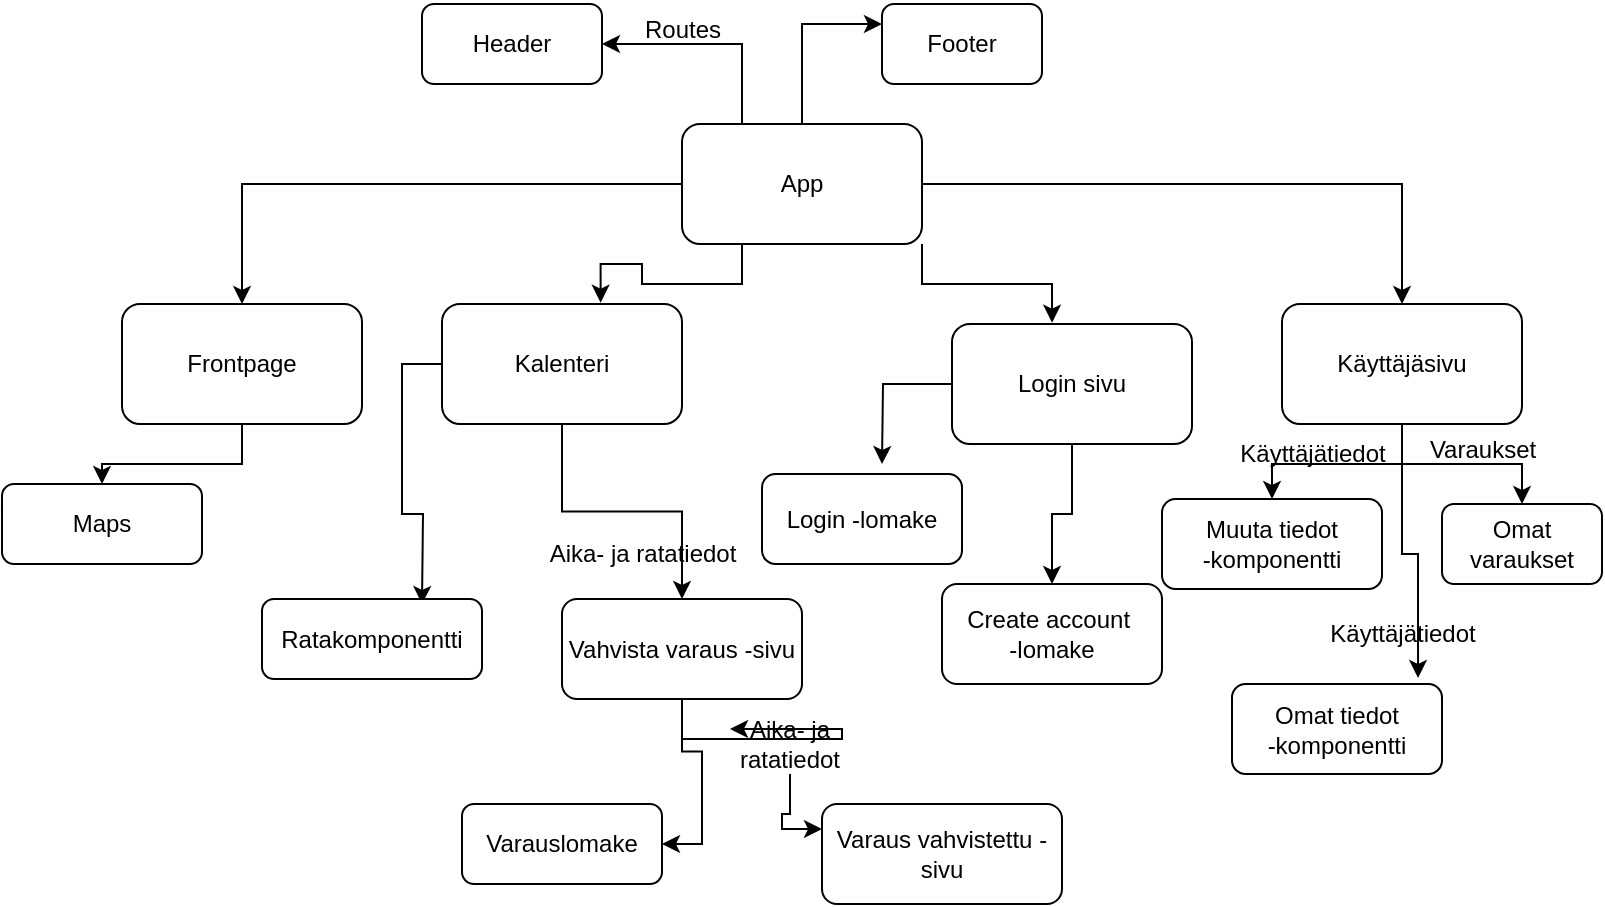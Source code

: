 <mxfile version="24.4.0" type="gitlab">
  <diagram name="Sivu-1" id="n6eidxiueE-Efh4tHSI6">
    <mxGraphModel dx="794" dy="1615" grid="1" gridSize="10" guides="1" tooltips="1" connect="1" arrows="1" fold="1" page="1" pageScale="1" pageWidth="827" pageHeight="1169" math="0" shadow="0">
      <root>
        <mxCell id="0" />
        <mxCell id="1" parent="0" />
        <mxCell id="F6yRlL52df4HMgz5OBGh-10" style="edgeStyle=orthogonalEdgeStyle;rounded=0;orthogonalLoop=1;jettySize=auto;html=1;" edge="1" parent="1" source="F6yRlL52df4HMgz5OBGh-1" target="F6yRlL52df4HMgz5OBGh-2">
          <mxGeometry relative="1" as="geometry" />
        </mxCell>
        <mxCell id="F6yRlL52df4HMgz5OBGh-11" style="edgeStyle=orthogonalEdgeStyle;rounded=0;orthogonalLoop=1;jettySize=auto;html=1;exitX=1;exitY=0.5;exitDx=0;exitDy=0;entryX=0.5;entryY=0;entryDx=0;entryDy=0;" edge="1" parent="1" source="F6yRlL52df4HMgz5OBGh-1" target="F6yRlL52df4HMgz5OBGh-5">
          <mxGeometry relative="1" as="geometry" />
        </mxCell>
        <mxCell id="F6yRlL52df4HMgz5OBGh-29" style="edgeStyle=orthogonalEdgeStyle;rounded=0;orthogonalLoop=1;jettySize=auto;html=1;exitX=0.5;exitY=0;exitDx=0;exitDy=0;entryX=0;entryY=0.25;entryDx=0;entryDy=0;" edge="1" parent="1" source="F6yRlL52df4HMgz5OBGh-1" target="F6yRlL52df4HMgz5OBGh-21">
          <mxGeometry relative="1" as="geometry" />
        </mxCell>
        <mxCell id="F6yRlL52df4HMgz5OBGh-37" style="edgeStyle=orthogonalEdgeStyle;rounded=0;orthogonalLoop=1;jettySize=auto;html=1;exitX=0.25;exitY=0;exitDx=0;exitDy=0;entryX=1;entryY=0.5;entryDx=0;entryDy=0;" edge="1" parent="1" source="F6yRlL52df4HMgz5OBGh-1" target="F6yRlL52df4HMgz5OBGh-20">
          <mxGeometry relative="1" as="geometry" />
        </mxCell>
        <mxCell id="F6yRlL52df4HMgz5OBGh-1" value="App" style="rounded=1;whiteSpace=wrap;html=1;" vertex="1" parent="1">
          <mxGeometry x="360" y="30" width="120" height="60" as="geometry" />
        </mxCell>
        <mxCell id="F6yRlL52df4HMgz5OBGh-47" value="" style="edgeStyle=orthogonalEdgeStyle;rounded=0;orthogonalLoop=1;jettySize=auto;html=1;" edge="1" parent="1" source="F6yRlL52df4HMgz5OBGh-2" target="F6yRlL52df4HMgz5OBGh-44">
          <mxGeometry relative="1" as="geometry" />
        </mxCell>
        <mxCell id="F6yRlL52df4HMgz5OBGh-2" value="Frontpage" style="rounded=1;whiteSpace=wrap;html=1;" vertex="1" parent="1">
          <mxGeometry x="80" y="120" width="120" height="60" as="geometry" />
        </mxCell>
        <mxCell id="F6yRlL52df4HMgz5OBGh-49" value="" style="edgeStyle=orthogonalEdgeStyle;rounded=0;orthogonalLoop=1;jettySize=auto;html=1;" edge="1" parent="1" source="F6yRlL52df4HMgz5OBGh-3" target="F6yRlL52df4HMgz5OBGh-48">
          <mxGeometry relative="1" as="geometry" />
        </mxCell>
        <mxCell id="F6yRlL52df4HMgz5OBGh-56" style="edgeStyle=orthogonalEdgeStyle;rounded=0;orthogonalLoop=1;jettySize=auto;html=1;" edge="1" parent="1" source="F6yRlL52df4HMgz5OBGh-3">
          <mxGeometry relative="1" as="geometry">
            <mxPoint x="230" y="270" as="targetPoint" />
          </mxGeometry>
        </mxCell>
        <mxCell id="F6yRlL52df4HMgz5OBGh-3" value="Kalenteri" style="rounded=1;whiteSpace=wrap;html=1;" vertex="1" parent="1">
          <mxGeometry x="240" y="120" width="120" height="60" as="geometry" />
        </mxCell>
        <mxCell id="F6yRlL52df4HMgz5OBGh-65" value="" style="edgeStyle=orthogonalEdgeStyle;rounded=0;orthogonalLoop=1;jettySize=auto;html=1;" edge="1" parent="1" source="F6yRlL52df4HMgz5OBGh-4" target="F6yRlL52df4HMgz5OBGh-64">
          <mxGeometry relative="1" as="geometry" />
        </mxCell>
        <mxCell id="F6yRlL52df4HMgz5OBGh-79" style="edgeStyle=orthogonalEdgeStyle;rounded=0;orthogonalLoop=1;jettySize=auto;html=1;" edge="1" parent="1" source="F6yRlL52df4HMgz5OBGh-4">
          <mxGeometry relative="1" as="geometry">
            <mxPoint x="460" y="200" as="targetPoint" />
          </mxGeometry>
        </mxCell>
        <mxCell id="F6yRlL52df4HMgz5OBGh-4" value="Login sivu" style="rounded=1;whiteSpace=wrap;html=1;" vertex="1" parent="1">
          <mxGeometry x="495" y="130" width="120" height="60" as="geometry" />
        </mxCell>
        <mxCell id="F6yRlL52df4HMgz5OBGh-67" value="" style="edgeStyle=orthogonalEdgeStyle;rounded=0;orthogonalLoop=1;jettySize=auto;html=1;" edge="1" parent="1" source="F6yRlL52df4HMgz5OBGh-5" target="F6yRlL52df4HMgz5OBGh-66">
          <mxGeometry relative="1" as="geometry" />
        </mxCell>
        <mxCell id="F6yRlL52df4HMgz5OBGh-69" style="edgeStyle=orthogonalEdgeStyle;rounded=0;orthogonalLoop=1;jettySize=auto;html=1;" edge="1" parent="1" source="F6yRlL52df4HMgz5OBGh-5" target="F6yRlL52df4HMgz5OBGh-68">
          <mxGeometry relative="1" as="geometry" />
        </mxCell>
        <mxCell id="F6yRlL52df4HMgz5OBGh-5" value="Käyttäjäsivu" style="rounded=1;whiteSpace=wrap;html=1;" vertex="1" parent="1">
          <mxGeometry x="660" y="120" width="120" height="60" as="geometry" />
        </mxCell>
        <mxCell id="F6yRlL52df4HMgz5OBGh-13" style="edgeStyle=orthogonalEdgeStyle;rounded=0;orthogonalLoop=1;jettySize=auto;html=1;exitX=0.25;exitY=1;exitDx=0;exitDy=0;entryX=0.661;entryY=-0.011;entryDx=0;entryDy=0;entryPerimeter=0;" edge="1" parent="1" source="F6yRlL52df4HMgz5OBGh-1" target="F6yRlL52df4HMgz5OBGh-3">
          <mxGeometry relative="1" as="geometry" />
        </mxCell>
        <mxCell id="F6yRlL52df4HMgz5OBGh-16" style="edgeStyle=orthogonalEdgeStyle;rounded=0;orthogonalLoop=1;jettySize=auto;html=1;exitX=1;exitY=1;exitDx=0;exitDy=0;entryX=0.417;entryY=-0.011;entryDx=0;entryDy=0;entryPerimeter=0;" edge="1" parent="1" source="F6yRlL52df4HMgz5OBGh-1" target="F6yRlL52df4HMgz5OBGh-4">
          <mxGeometry relative="1" as="geometry" />
        </mxCell>
        <mxCell id="F6yRlL52df4HMgz5OBGh-20" value="Header" style="rounded=1;whiteSpace=wrap;html=1;" vertex="1" parent="1">
          <mxGeometry x="230" y="-30" width="90" height="40" as="geometry" />
        </mxCell>
        <mxCell id="F6yRlL52df4HMgz5OBGh-21" value="Footer" style="rounded=1;whiteSpace=wrap;html=1;" vertex="1" parent="1">
          <mxGeometry x="460" y="-30" width="80" height="40" as="geometry" />
        </mxCell>
        <mxCell id="F6yRlL52df4HMgz5OBGh-39" value="Routes" style="text;html=1;align=center;verticalAlign=middle;resizable=0;points=[];autosize=1;strokeColor=none;fillColor=none;" vertex="1" parent="1">
          <mxGeometry x="330" y="-32" width="60" height="30" as="geometry" />
        </mxCell>
        <mxCell id="F6yRlL52df4HMgz5OBGh-44" value="Maps" style="rounded=1;whiteSpace=wrap;html=1;" vertex="1" parent="1">
          <mxGeometry x="20" y="210" width="100" height="40" as="geometry" />
        </mxCell>
        <mxCell id="F6yRlL52df4HMgz5OBGh-58" style="edgeStyle=orthogonalEdgeStyle;rounded=0;orthogonalLoop=1;jettySize=auto;html=1;entryX=1;entryY=0.5;entryDx=0;entryDy=0;" edge="1" parent="1" source="F6yRlL52df4HMgz5OBGh-48" target="F6yRlL52df4HMgz5OBGh-57">
          <mxGeometry relative="1" as="geometry" />
        </mxCell>
        <mxCell id="F6yRlL52df4HMgz5OBGh-61" style="edgeStyle=orthogonalEdgeStyle;rounded=0;orthogonalLoop=1;jettySize=auto;html=1;entryX=0;entryY=0.25;entryDx=0;entryDy=0;" edge="1" parent="1" source="F6yRlL52df4HMgz5OBGh-63" target="F6yRlL52df4HMgz5OBGh-59">
          <mxGeometry relative="1" as="geometry" />
        </mxCell>
        <mxCell id="F6yRlL52df4HMgz5OBGh-48" value="Vahvista varaus -sivu" style="rounded=1;whiteSpace=wrap;html=1;" vertex="1" parent="1">
          <mxGeometry x="300" y="267.5" width="120" height="50" as="geometry" />
        </mxCell>
        <mxCell id="F6yRlL52df4HMgz5OBGh-52" value="Aika- ja ratatiedot" style="text;html=1;align=center;verticalAlign=middle;resizable=0;points=[];autosize=1;strokeColor=none;fillColor=none;" vertex="1" parent="1">
          <mxGeometry x="280" y="230" width="120" height="30" as="geometry" />
        </mxCell>
        <mxCell id="F6yRlL52df4HMgz5OBGh-53" value="Ratakomponentti" style="rounded=1;whiteSpace=wrap;html=1;" vertex="1" parent="1">
          <mxGeometry x="150" y="267.5" width="110" height="40" as="geometry" />
        </mxCell>
        <mxCell id="F6yRlL52df4HMgz5OBGh-57" value="Varauslomake" style="rounded=1;whiteSpace=wrap;html=1;" vertex="1" parent="1">
          <mxGeometry x="250" y="370" width="100" height="40" as="geometry" />
        </mxCell>
        <mxCell id="F6yRlL52df4HMgz5OBGh-59" value="Varaus vahvistettu -sivu" style="rounded=1;whiteSpace=wrap;html=1;" vertex="1" parent="1">
          <mxGeometry x="430" y="370" width="120" height="50" as="geometry" />
        </mxCell>
        <mxCell id="F6yRlL52df4HMgz5OBGh-64" value="Create account&amp;nbsp;&lt;br&gt;-lomake" style="rounded=1;whiteSpace=wrap;html=1;" vertex="1" parent="1">
          <mxGeometry x="490" y="260" width="110" height="50" as="geometry" />
        </mxCell>
        <mxCell id="F6yRlL52df4HMgz5OBGh-66" value="Muuta tiedot&lt;div&gt;-komponentti&lt;/div&gt;" style="rounded=1;whiteSpace=wrap;html=1;" vertex="1" parent="1">
          <mxGeometry x="600" y="217.5" width="110" height="45" as="geometry" />
        </mxCell>
        <mxCell id="F6yRlL52df4HMgz5OBGh-68" value="Omat varaukset" style="rounded=1;whiteSpace=wrap;html=1;" vertex="1" parent="1">
          <mxGeometry x="740" y="220" width="80" height="40" as="geometry" />
        </mxCell>
        <mxCell id="F6yRlL52df4HMgz5OBGh-70" value="Omat tiedot&lt;div&gt;-komponentti&lt;/div&gt;" style="rounded=1;whiteSpace=wrap;html=1;" vertex="1" parent="1">
          <mxGeometry x="635" y="310" width="105" height="45" as="geometry" />
        </mxCell>
        <mxCell id="F6yRlL52df4HMgz5OBGh-72" style="edgeStyle=orthogonalEdgeStyle;rounded=0;orthogonalLoop=1;jettySize=auto;html=1;entryX=0.886;entryY=-0.067;entryDx=0;entryDy=0;entryPerimeter=0;" edge="1" parent="1" source="F6yRlL52df4HMgz5OBGh-5" target="F6yRlL52df4HMgz5OBGh-70">
          <mxGeometry relative="1" as="geometry" />
        </mxCell>
        <mxCell id="F6yRlL52df4HMgz5OBGh-73" value="Käyttäjätiedot" style="text;html=1;align=center;verticalAlign=middle;resizable=0;points=[];autosize=1;strokeColor=none;fillColor=none;" vertex="1" parent="1">
          <mxGeometry x="625" y="180" width="100" height="30" as="geometry" />
        </mxCell>
        <mxCell id="F6yRlL52df4HMgz5OBGh-74" value="Käyttäjätiedot" style="text;html=1;align=center;verticalAlign=middle;resizable=0;points=[];autosize=1;strokeColor=none;fillColor=none;" vertex="1" parent="1">
          <mxGeometry x="670" y="270" width="100" height="30" as="geometry" />
        </mxCell>
        <mxCell id="F6yRlL52df4HMgz5OBGh-75" value="Varaukset" style="text;html=1;align=center;verticalAlign=middle;resizable=0;points=[];autosize=1;strokeColor=none;fillColor=none;" vertex="1" parent="1">
          <mxGeometry x="720" y="178" width="80" height="30" as="geometry" />
        </mxCell>
        <mxCell id="F6yRlL52df4HMgz5OBGh-76" value="Login -lomake" style="rounded=1;whiteSpace=wrap;html=1;" vertex="1" parent="1">
          <mxGeometry x="400" y="205" width="100" height="45" as="geometry" />
        </mxCell>
        <mxCell id="F6yRlL52df4HMgz5OBGh-80" value="" style="edgeStyle=orthogonalEdgeStyle;rounded=0;orthogonalLoop=1;jettySize=auto;html=1;entryX=0;entryY=0.25;entryDx=0;entryDy=0;" edge="1" parent="1" source="F6yRlL52df4HMgz5OBGh-48" target="F6yRlL52df4HMgz5OBGh-63">
          <mxGeometry relative="1" as="geometry">
            <mxPoint x="420" y="293" as="sourcePoint" />
            <mxPoint x="430" y="383" as="targetPoint" />
          </mxGeometry>
        </mxCell>
        <mxCell id="F6yRlL52df4HMgz5OBGh-63" value="Aika- ja ratatiedot" style="text;html=1;align=center;verticalAlign=middle;whiteSpace=wrap;rounded=0;" vertex="1" parent="1">
          <mxGeometry x="384" y="325" width="60" height="30" as="geometry" />
        </mxCell>
      </root>
    </mxGraphModel>
  </diagram>
</mxfile>
